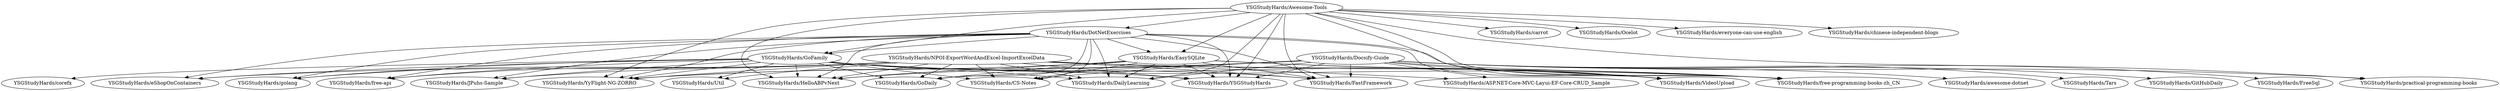 digraph G {
"YSGStudyHards/DotNetExercises" -> "YSGStudyHards/DailyLearning"
"YSGStudyHards/DotNetExercises" -> "YSGStudyHards/HelloABPvNext"
"YSGStudyHards/DotNetExercises" -> "YSGStudyHards/VideoUpload"
"YSGStudyHards/DotNetExercises" -> "YSGStudyHards/YyFlight-NG-ZORRO"
"YSGStudyHards/DotNetExercises" -> "YSGStudyHards/YSGStudyHards"
"YSGStudyHards/DotNetExercises" -> "YSGStudyHards/FastFramework"
"YSGStudyHards/DotNetExercises" -> "YSGStudyHards/CS-Notes"
"YSGStudyHards/DotNetExercises" -> "YSGStudyHards/GoDaily"
"YSGStudyHards/DotNetExercises" -> "YSGStudyHards/JPuhs-Sample"
"YSGStudyHards/DotNetExercises" -> "YSGStudyHards/EasySQLite"
"YSGStudyHards/DotNetExercises" -> "YSGStudyHards/free-programming-books-zh_CN"
"YSGStudyHards/DotNetExercises" -> "YSGStudyHards/GoFamily"
"YSGStudyHards/DotNetExercises" -> "YSGStudyHards/eShopOnContainers"
"YSGStudyHards/DotNetExercises" -> "YSGStudyHards/golang"
"YSGStudyHards/DotNetExercises" -> "YSGStudyHards/free-api"
"YSGStudyHards/NPOI-ExportWordAndExcel-ImportExcelData" -> "YSGStudyHards/FastFramework"
"YSGStudyHards/NPOI-ExportWordAndExcel-ImportExcelData" -> "YSGStudyHards/DailyLearning"
"YSGStudyHards/NPOI-ExportWordAndExcel-ImportExcelData" -> "YSGStudyHards/HelloABPvNext"
"YSGStudyHards/NPOI-ExportWordAndExcel-ImportExcelData" -> "YSGStudyHards/VideoUpload"
"YSGStudyHards/NPOI-ExportWordAndExcel-ImportExcelData" -> "YSGStudyHards/YyFlight-NG-ZORRO"
"YSGStudyHards/NPOI-ExportWordAndExcel-ImportExcelData" -> "YSGStudyHards/CS-Notes"
"YSGStudyHards/NPOI-ExportWordAndExcel-ImportExcelData" -> "YSGStudyHards/GoDaily"
"YSGStudyHards/NPOI-ExportWordAndExcel-ImportExcelData" -> "YSGStudyHards/Util"
"YSGStudyHards/NPOI-ExportWordAndExcel-ImportExcelData" -> "YSGStudyHards/free-programming-books-zh_CN"
"YSGStudyHards/NPOI-ExportWordAndExcel-ImportExcelData" -> "YSGStudyHards/YSGStudyHards"
"YSGStudyHards/NPOI-ExportWordAndExcel-ImportExcelData" -> "YSGStudyHards/eShopOnContainers"
"YSGStudyHards/NPOI-ExportWordAndExcel-ImportExcelData" -> "YSGStudyHards/golang"
"YSGStudyHards/NPOI-ExportWordAndExcel-ImportExcelData" -> "YSGStudyHards/ASP.NET-Core-MVC-Layui-EF-Core-CRUD_Sample"
"YSGStudyHards/NPOI-ExportWordAndExcel-ImportExcelData" -> "YSGStudyHards/free-api"
"YSGStudyHards/NPOI-ExportWordAndExcel-ImportExcelData" -> "YSGStudyHards/JPuhs-Sample"
"YSGStudyHards/GoFamily" -> "YSGStudyHards/DailyLearning"
"YSGStudyHards/GoFamily" -> "YSGStudyHards/HelloABPvNext"
"YSGStudyHards/GoFamily" -> "YSGStudyHards/VideoUpload"
"YSGStudyHards/GoFamily" -> "YSGStudyHards/FastFramework"
"YSGStudyHards/GoFamily" -> "YSGStudyHards/YyFlight-NG-ZORRO"
"YSGStudyHards/GoFamily" -> "YSGStudyHards/CS-Notes"
"YSGStudyHards/GoFamily" -> "YSGStudyHards/GoDaily"
"YSGStudyHards/GoFamily" -> "YSGStudyHards/JPuhs-Sample"
"YSGStudyHards/GoFamily" -> "YSGStudyHards/eShopOnContainers"
"YSGStudyHards/GoFamily" -> "YSGStudyHards/golang"
"YSGStudyHards/GoFamily" -> "YSGStudyHards/free-api"
"YSGStudyHards/GoFamily" -> "YSGStudyHards/free-programming-books-zh_CN"
"YSGStudyHards/GoFamily" -> "YSGStudyHards/Util"
"YSGStudyHards/GoFamily" -> "YSGStudyHards/YSGStudyHards"
"YSGStudyHards/GoFamily" -> "YSGStudyHards/corefx"
"YSGStudyHards/Docsify-Guide" -> "YSGStudyHards/GoDaily"
"YSGStudyHards/Docsify-Guide" -> "YSGStudyHards/HelloABPvNext"
"YSGStudyHards/Docsify-Guide" -> "YSGStudyHards/VideoUpload"
"YSGStudyHards/Docsify-Guide" -> "YSGStudyHards/DailyLearning"
"YSGStudyHards/Docsify-Guide" -> "YSGStudyHards/YyFlight-NG-ZORRO"
"YSGStudyHards/Docsify-Guide" -> "YSGStudyHards/free-programming-books-zh_CN"
"YSGStudyHards/Docsify-Guide" -> "YSGStudyHards/FastFramework"
"YSGStudyHards/Docsify-Guide" -> "YSGStudyHards/CS-Notes"
"YSGStudyHards/Docsify-Guide" -> "YSGStudyHards/YSGStudyHards"
"YSGStudyHards/Docsify-Guide" -> "YSGStudyHards/ASP.NET-Core-MVC-Layui-EF-Core-CRUD_Sample"
"YSGStudyHards/Docsify-Guide" -> "YSGStudyHards/FreeSql"
"YSGStudyHards/Docsify-Guide" -> "YSGStudyHards/awesome-dotnet"
"YSGStudyHards/Docsify-Guide" -> "YSGStudyHards/Tars"
"YSGStudyHards/Docsify-Guide" -> "YSGStudyHards/practical-programming-books"
"YSGStudyHards/Docsify-Guide" -> "YSGStudyHards/GitHubDaily"
"YSGStudyHards/Awesome-Tools" -> "YSGStudyHards/DotNetExercises"
"YSGStudyHards/Awesome-Tools" -> "YSGStudyHards/FastFramework"
"YSGStudyHards/Awesome-Tools" -> "YSGStudyHards/EasySQLite"
"YSGStudyHards/Awesome-Tools" -> "YSGStudyHards/YSGStudyHards"
"YSGStudyHards/Awesome-Tools" -> "YSGStudyHards/HelloABPvNext"
"YSGStudyHards/Awesome-Tools" -> "YSGStudyHards/VideoUpload"
"YSGStudyHards/Awesome-Tools" -> "YSGStudyHards/DailyLearning"
"YSGStudyHards/Awesome-Tools" -> "YSGStudyHards/YyFlight-NG-ZORRO"
"YSGStudyHards/Awesome-Tools" -> "YSGStudyHards/free-programming-books-zh_CN"
"YSGStudyHards/Awesome-Tools" -> "YSGStudyHards/GoFamily"
"YSGStudyHards/Awesome-Tools" -> "YSGStudyHards/carrot"
"YSGStudyHards/Awesome-Tools" -> "YSGStudyHards/practical-programming-books"
"YSGStudyHards/Awesome-Tools" -> "YSGStudyHards/Ocelot"
"YSGStudyHards/Awesome-Tools" -> "YSGStudyHards/everyone-can-use-english"
"YSGStudyHards/Awesome-Tools" -> "YSGStudyHards/chinese-independent-blogs"
"YSGStudyHards/EasySQLite" -> "YSGStudyHards/VideoUpload"
"YSGStudyHards/EasySQLite" -> "YSGStudyHards/FastFramework"
"YSGStudyHards/EasySQLite" -> "YSGStudyHards/HelloABPvNext"
"YSGStudyHards/EasySQLite" -> "YSGStudyHards/DailyLearning"
"YSGStudyHards/EasySQLite" -> "YSGStudyHards/YyFlight-NG-ZORRO"
"YSGStudyHards/EasySQLite" -> "YSGStudyHards/CS-Notes"
"YSGStudyHards/EasySQLite" -> "YSGStudyHards/GoDaily"
"YSGStudyHards/EasySQLite" -> "YSGStudyHards/YSGStudyHards"
"YSGStudyHards/EasySQLite" -> "YSGStudyHards/free-programming-books-zh_CN"
"YSGStudyHards/DotNetExercises" ["l"="3.757,46.555"]
"YSGStudyHards/DailyLearning" ["l"="3.774,46.555"]
"YSGStudyHards/HelloABPvNext" ["l"="3.774,46.55"]
"YSGStudyHards/VideoUpload" ["l"="3.777,46.545"]
"YSGStudyHards/YyFlight-NG-ZORRO" ["l"="3.767,46.546"]
"YSGStudyHards/YSGStudyHards" ["l"="3.772,46.539"]
"YSGStudyHards/FastFramework" ["l"="3.78,46.561"]
"YSGStudyHards/CS-Notes" ["l"="3.76,46.542"]
"YSGStudyHards/GoDaily" ["l"="3.76,46.536"]
"YSGStudyHards/JPuhs-Sample" ["l"="3.73,46.554"]
"YSGStudyHards/EasySQLite" ["l"="3.79,46.543"]
"YSGStudyHards/free-programming-books-zh_CN" ["l"="3.781,46.552"]
"YSGStudyHards/GoFamily" ["l"="3.763,46.563"]
"YSGStudyHards/eShopOnContainers" ["l"="3.739,46.56"]
"YSGStudyHards/golang" ["l"="3.747,46.569"]
"YSGStudyHards/free-api" ["l"="3.739,46.566"]
"YSGStudyHards/NPOI-ExportWordAndExcel-ImportExcelData" ["l"="3.746,46.546"]
"YSGStudyHards/Util" ["l"="3.728,46.562"]
"YSGStudyHards/ASP.NET-Core-MVC-Layui-EF-Core-CRUD_Sample" ["l"="3.749,46.522"]
"YSGStudyHards/corefx" ["l"="3.76,46.583"]
"YSGStudyHards/Docsify-Guide" ["l"="3.781,46.53"]
"YSGStudyHards/FreeSql" ["l"="3.772,46.511"]
"YSGStudyHards/awesome-dotnet" ["l"="3.786,46.513"]
"YSGStudyHards/Tars" ["l"="3.797,46.514"]
"YSGStudyHards/practical-programming-books" ["l"="3.81,46.538"]
"YSGStudyHards/GitHubDaily" ["l"="3.806,46.521"]
"YSGStudyHards/Awesome-Tools" ["l"="3.8,46.558"]
"YSGStudyHards/carrot" ["l"="3.825,46.553"]
"YSGStudyHards/Ocelot" ["l"="3.807,46.577"]
"YSGStudyHards/everyone-can-use-english" ["l"="3.83,46.563"]
"YSGStudyHards/chinese-independent-blogs" ["l"="3.821,46.572"]
}